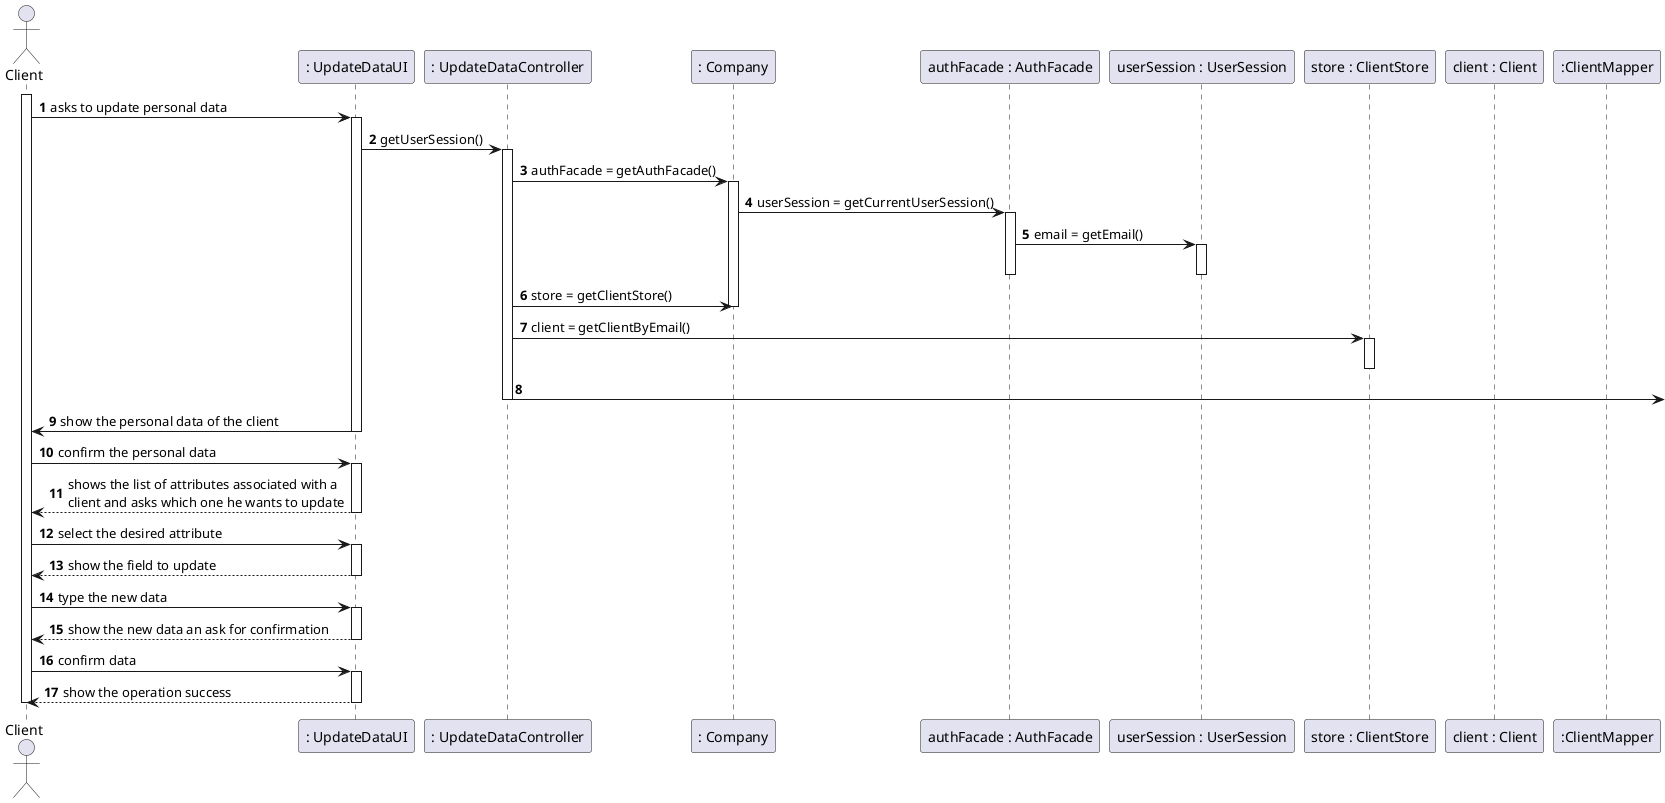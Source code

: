 @startuml
'https://plantuml.com/sequence-diagram

autonumber
actor "Client" as CL

participant ": UpdateDataUI" as UI
participant ": UpdateDataController" as CTRL
participant ": Company" as COMP
participant "authFacade : AuthFacade" as AUTH
participant "userSession : UserSession" as SESSION
participant "store : ClientStore" as STORE
participant "client : Client" as CLD
participant ":ClientMapper" as MAPPER
activate CL
CL -> UI : asks to update personal data
activate UI
UI -> CTRL : getUserSession()
activate CTRL
CTRL -> COMP : authFacade = getAuthFacade()
activate COMP
COMP->AUTH : userSession = getCurrentUserSession()
activate AUTH
AUTH-> SESSION : email = getEmail()
activate SESSION
deactivate SESSION
deactivate AUTH
CTRL->COMP : store = getClientStore()
deactivate COMP
CTRL->STORE : client = getClientByEmail()
activate STORE
deactivate STORE
CTRL->
deactivate CTRL

UI -> CL : show the personal data of the client
deactivate UI
CL -> UI : confirm the personal data
activate UI
UI --> CL : shows the list of attributes associated with a \nclient and asks which one he wants to update
deactivate UI
CL -> UI : select the desired attribute
activate UI
UI --> CL : show the field to update
deactivate UI
CL -> UI : type the new data
activate UI
UI -->CL : show the new data an ask for confirmation
deactivate UI
CL->UI: confirm data
activate UI
UI-->CL : show the operation success
deactivate UI


deactivate CL

@enduml